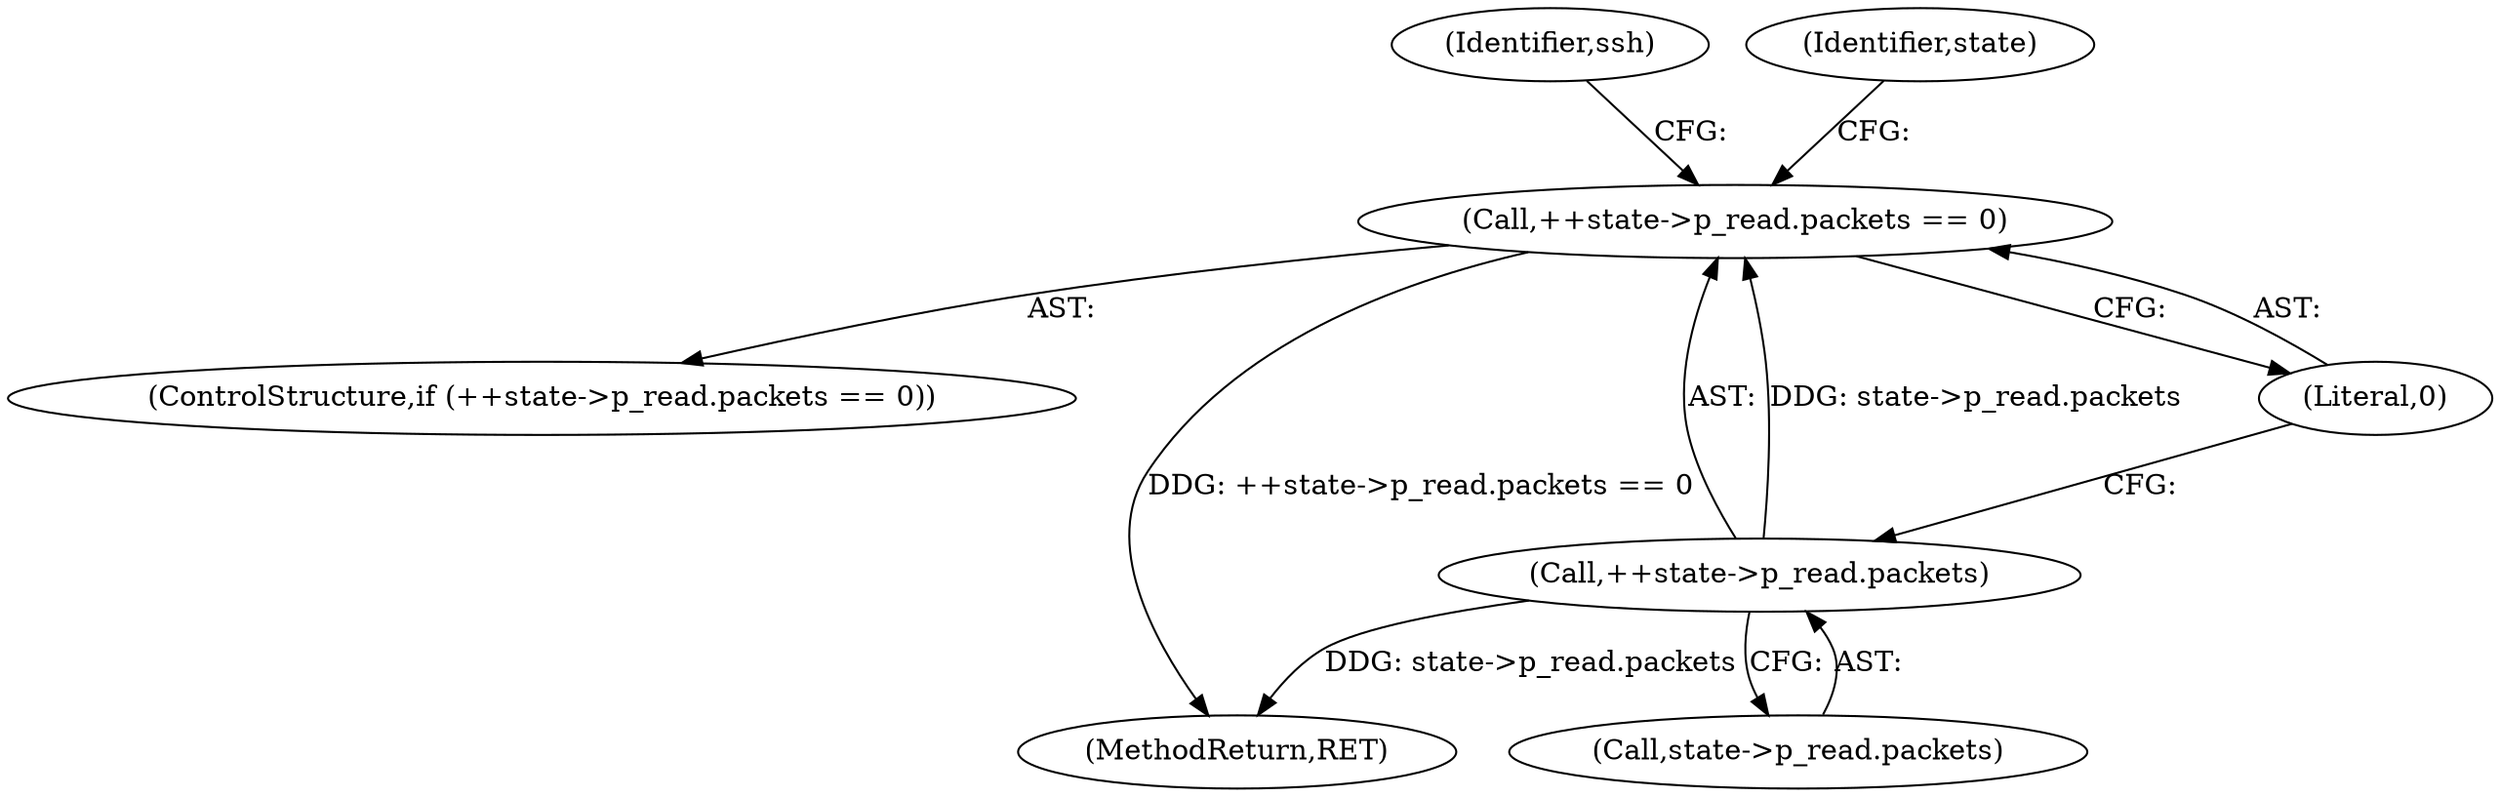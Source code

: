 digraph "0_mindrot_28652bca29046f62c7045e933e6b931de1d16737_0@API" {
"1000735" [label="(Call,++state->p_read.packets == 0)"];
"1000736" [label="(Call,++state->p_read.packets)"];
"1000735" [label="(Call,++state->p_read.packets == 0)"];
"1000734" [label="(ControlStructure,if (++state->p_read.packets == 0))"];
"1000742" [label="(Literal,0)"];
"1001000" [label="(MethodReturn,RET)"];
"1000737" [label="(Call,state->p_read.packets)"];
"1000747" [label="(Identifier,ssh)"];
"1000736" [label="(Call,++state->p_read.packets)"];
"1000755" [label="(Identifier,state)"];
"1000735" -> "1000734"  [label="AST: "];
"1000735" -> "1000742"  [label="CFG: "];
"1000736" -> "1000735"  [label="AST: "];
"1000742" -> "1000735"  [label="AST: "];
"1000747" -> "1000735"  [label="CFG: "];
"1000755" -> "1000735"  [label="CFG: "];
"1000735" -> "1001000"  [label="DDG: ++state->p_read.packets == 0"];
"1000736" -> "1000735"  [label="DDG: state->p_read.packets"];
"1000736" -> "1000737"  [label="CFG: "];
"1000737" -> "1000736"  [label="AST: "];
"1000742" -> "1000736"  [label="CFG: "];
"1000736" -> "1001000"  [label="DDG: state->p_read.packets"];
}
